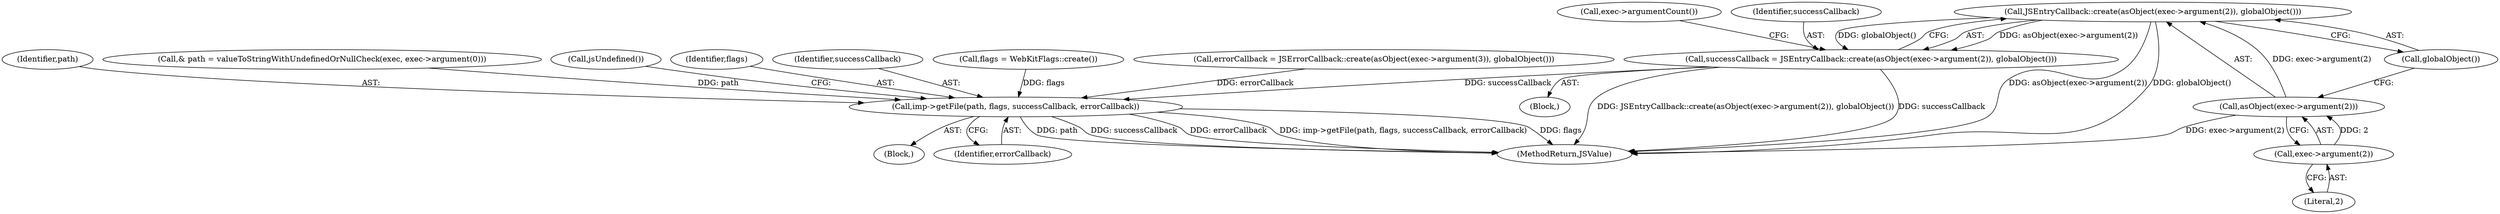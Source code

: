 digraph "0_Chrome_b944f670bb7a8a919daac497a4ea0536c954c201_3@API" {
"1000208" [label="(Call,JSEntryCallback::create(asObject(exec->argument(2)), globalObject()))"];
"1000209" [label="(Call,asObject(exec->argument(2)))"];
"1000210" [label="(Call,exec->argument(2))"];
"1000206" [label="(Call,successCallback = JSEntryCallback::create(asObject(exec->argument(2)), globalObject()))"];
"1000241" [label="(Call,imp->getFile(path, flags, successCallback, errorCallback))"];
"1000217" [label="(Call,exec->argumentCount())"];
"1000196" [label="(Block,)"];
"1000206" [label="(Call,successCallback = JSEntryCallback::create(asObject(exec->argument(2)), globalObject()))"];
"1000242" [label="(Identifier,path)"];
"1000119" [label="(Call,& path = valueToStringWithUndefinedOrNullCheck(exec, exec->argument(0)))"];
"1000210" [label="(Call,exec->argument(2))"];
"1000247" [label="(Call,jsUndefined())"];
"1000212" [label="(Call,globalObject())"];
"1000211" [label="(Literal,2)"];
"1000209" [label="(Call,asObject(exec->argument(2)))"];
"1000207" [label="(Identifier,successCallback)"];
"1000102" [label="(Block,)"];
"1000245" [label="(Identifier,errorCallback)"];
"1000243" [label="(Identifier,flags)"];
"1000244" [label="(Identifier,successCallback)"];
"1000156" [label="(Call,flags = WebKitFlags::create())"];
"1000241" [label="(Call,imp->getFile(path, flags, successCallback, errorCallback))"];
"1000234" [label="(Call,errorCallback = JSErrorCallback::create(asObject(exec->argument(3)), globalObject()))"];
"1000208" [label="(Call,JSEntryCallback::create(asObject(exec->argument(2)), globalObject()))"];
"1000248" [label="(MethodReturn,JSValue)"];
"1000208" -> "1000206"  [label="AST: "];
"1000208" -> "1000212"  [label="CFG: "];
"1000209" -> "1000208"  [label="AST: "];
"1000212" -> "1000208"  [label="AST: "];
"1000206" -> "1000208"  [label="CFG: "];
"1000208" -> "1000248"  [label="DDG: asObject(exec->argument(2))"];
"1000208" -> "1000248"  [label="DDG: globalObject()"];
"1000208" -> "1000206"  [label="DDG: asObject(exec->argument(2))"];
"1000208" -> "1000206"  [label="DDG: globalObject()"];
"1000209" -> "1000208"  [label="DDG: exec->argument(2)"];
"1000209" -> "1000210"  [label="CFG: "];
"1000210" -> "1000209"  [label="AST: "];
"1000212" -> "1000209"  [label="CFG: "];
"1000209" -> "1000248"  [label="DDG: exec->argument(2)"];
"1000210" -> "1000209"  [label="DDG: 2"];
"1000210" -> "1000211"  [label="CFG: "];
"1000211" -> "1000210"  [label="AST: "];
"1000206" -> "1000196"  [label="AST: "];
"1000207" -> "1000206"  [label="AST: "];
"1000217" -> "1000206"  [label="CFG: "];
"1000206" -> "1000248"  [label="DDG: JSEntryCallback::create(asObject(exec->argument(2)), globalObject())"];
"1000206" -> "1000248"  [label="DDG: successCallback"];
"1000206" -> "1000241"  [label="DDG: successCallback"];
"1000241" -> "1000102"  [label="AST: "];
"1000241" -> "1000245"  [label="CFG: "];
"1000242" -> "1000241"  [label="AST: "];
"1000243" -> "1000241"  [label="AST: "];
"1000244" -> "1000241"  [label="AST: "];
"1000245" -> "1000241"  [label="AST: "];
"1000247" -> "1000241"  [label="CFG: "];
"1000241" -> "1000248"  [label="DDG: path"];
"1000241" -> "1000248"  [label="DDG: successCallback"];
"1000241" -> "1000248"  [label="DDG: errorCallback"];
"1000241" -> "1000248"  [label="DDG: imp->getFile(path, flags, successCallback, errorCallback)"];
"1000241" -> "1000248"  [label="DDG: flags"];
"1000119" -> "1000241"  [label="DDG: path"];
"1000156" -> "1000241"  [label="DDG: flags"];
"1000234" -> "1000241"  [label="DDG: errorCallback"];
}
